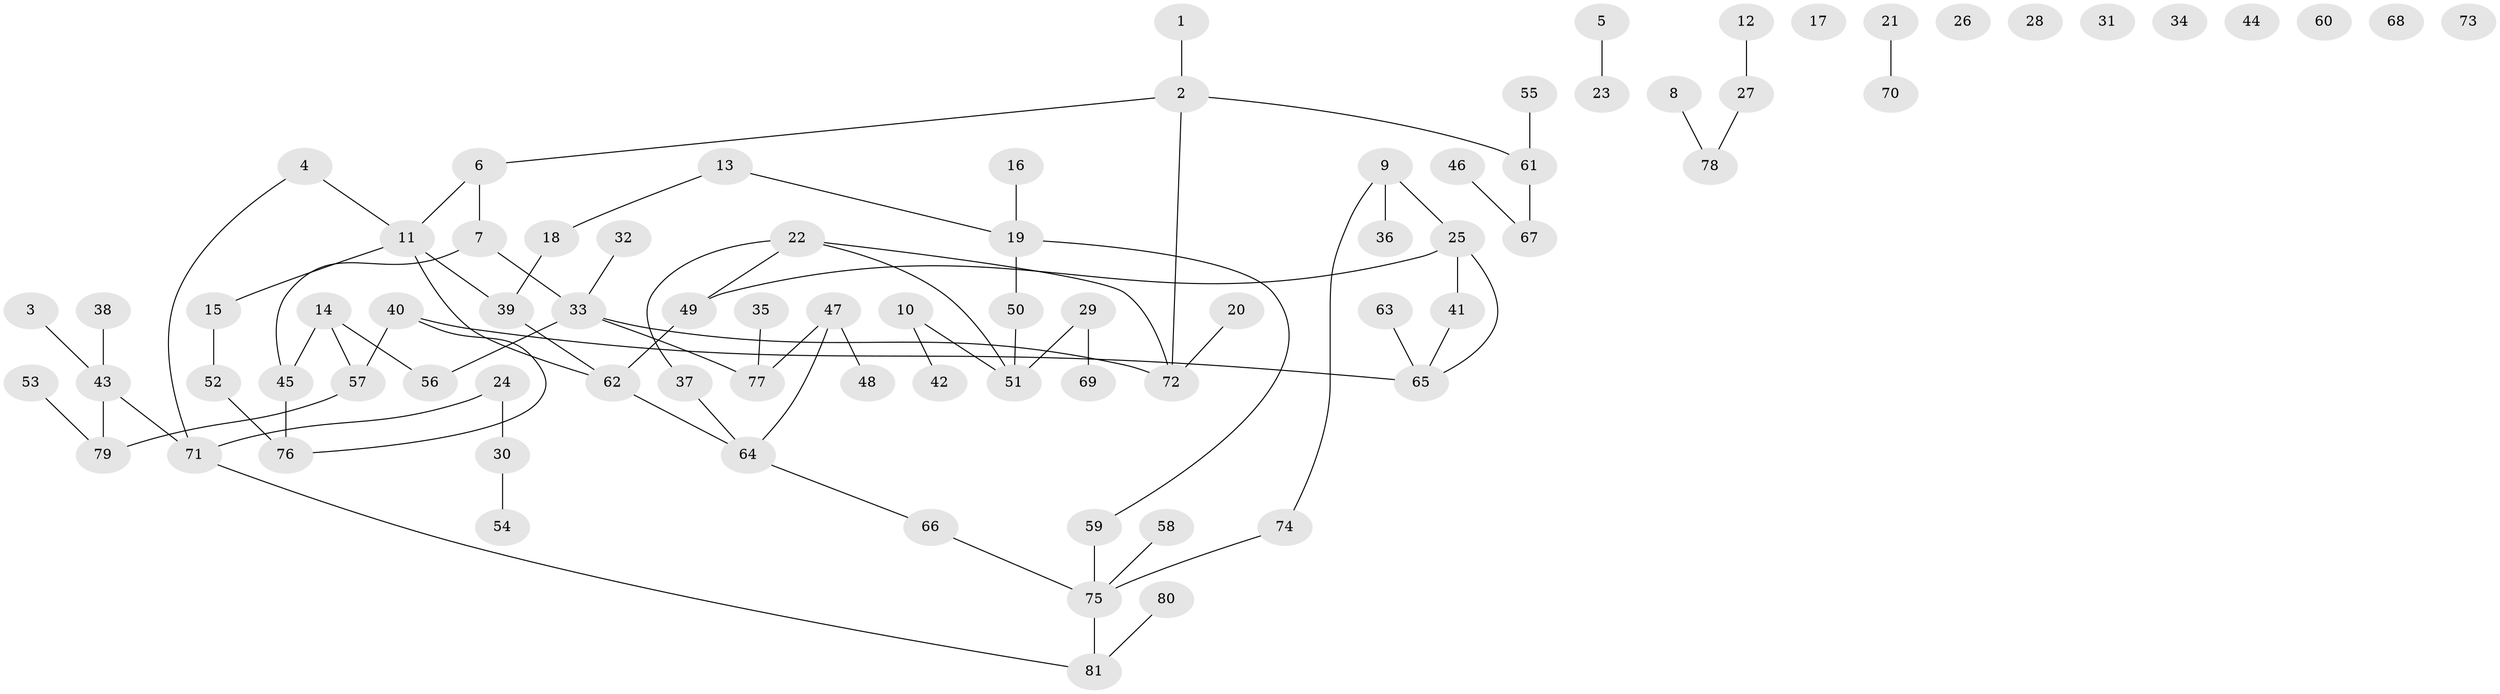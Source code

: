 // Generated by graph-tools (version 1.1) at 2025/49/03/09/25 03:49:03]
// undirected, 81 vertices, 83 edges
graph export_dot {
graph [start="1"]
  node [color=gray90,style=filled];
  1;
  2;
  3;
  4;
  5;
  6;
  7;
  8;
  9;
  10;
  11;
  12;
  13;
  14;
  15;
  16;
  17;
  18;
  19;
  20;
  21;
  22;
  23;
  24;
  25;
  26;
  27;
  28;
  29;
  30;
  31;
  32;
  33;
  34;
  35;
  36;
  37;
  38;
  39;
  40;
  41;
  42;
  43;
  44;
  45;
  46;
  47;
  48;
  49;
  50;
  51;
  52;
  53;
  54;
  55;
  56;
  57;
  58;
  59;
  60;
  61;
  62;
  63;
  64;
  65;
  66;
  67;
  68;
  69;
  70;
  71;
  72;
  73;
  74;
  75;
  76;
  77;
  78;
  79;
  80;
  81;
  1 -- 2;
  2 -- 6;
  2 -- 61;
  2 -- 72;
  3 -- 43;
  4 -- 11;
  4 -- 71;
  5 -- 23;
  6 -- 7;
  6 -- 11;
  7 -- 33;
  7 -- 45;
  8 -- 78;
  9 -- 25;
  9 -- 36;
  9 -- 74;
  10 -- 42;
  10 -- 51;
  11 -- 15;
  11 -- 39;
  11 -- 62;
  12 -- 27;
  13 -- 18;
  13 -- 19;
  14 -- 45;
  14 -- 56;
  14 -- 57;
  15 -- 52;
  16 -- 19;
  18 -- 39;
  19 -- 50;
  19 -- 59;
  20 -- 72;
  21 -- 70;
  22 -- 37;
  22 -- 49;
  22 -- 51;
  22 -- 72;
  24 -- 30;
  24 -- 71;
  25 -- 41;
  25 -- 49;
  25 -- 65;
  27 -- 78;
  29 -- 51;
  29 -- 69;
  30 -- 54;
  32 -- 33;
  33 -- 56;
  33 -- 72;
  33 -- 77;
  35 -- 77;
  37 -- 64;
  38 -- 43;
  39 -- 62;
  40 -- 57;
  40 -- 65;
  40 -- 76;
  41 -- 65;
  43 -- 71;
  43 -- 79;
  45 -- 76;
  46 -- 67;
  47 -- 48;
  47 -- 64;
  47 -- 77;
  49 -- 62;
  50 -- 51;
  52 -- 76;
  53 -- 79;
  55 -- 61;
  57 -- 79;
  58 -- 75;
  59 -- 75;
  61 -- 67;
  62 -- 64;
  63 -- 65;
  64 -- 66;
  66 -- 75;
  71 -- 81;
  74 -- 75;
  75 -- 81;
  80 -- 81;
}
